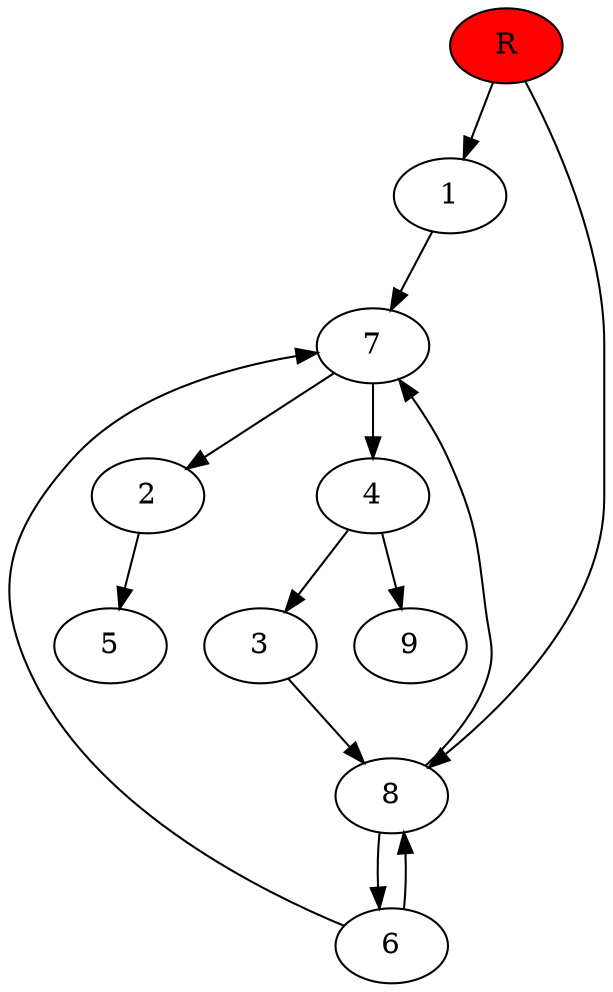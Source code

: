 digraph prb24857 {
	1
	2
	3
	4
	5
	6
	7
	8
	R [fillcolor="#ff0000" style=filled]
	1 -> 7
	2 -> 5
	3 -> 8
	4 -> 3
	4 -> 9
	6 -> 7
	6 -> 8
	7 -> 2
	7 -> 4
	8 -> 6
	8 -> 7
	R -> 1
	R -> 8
}
